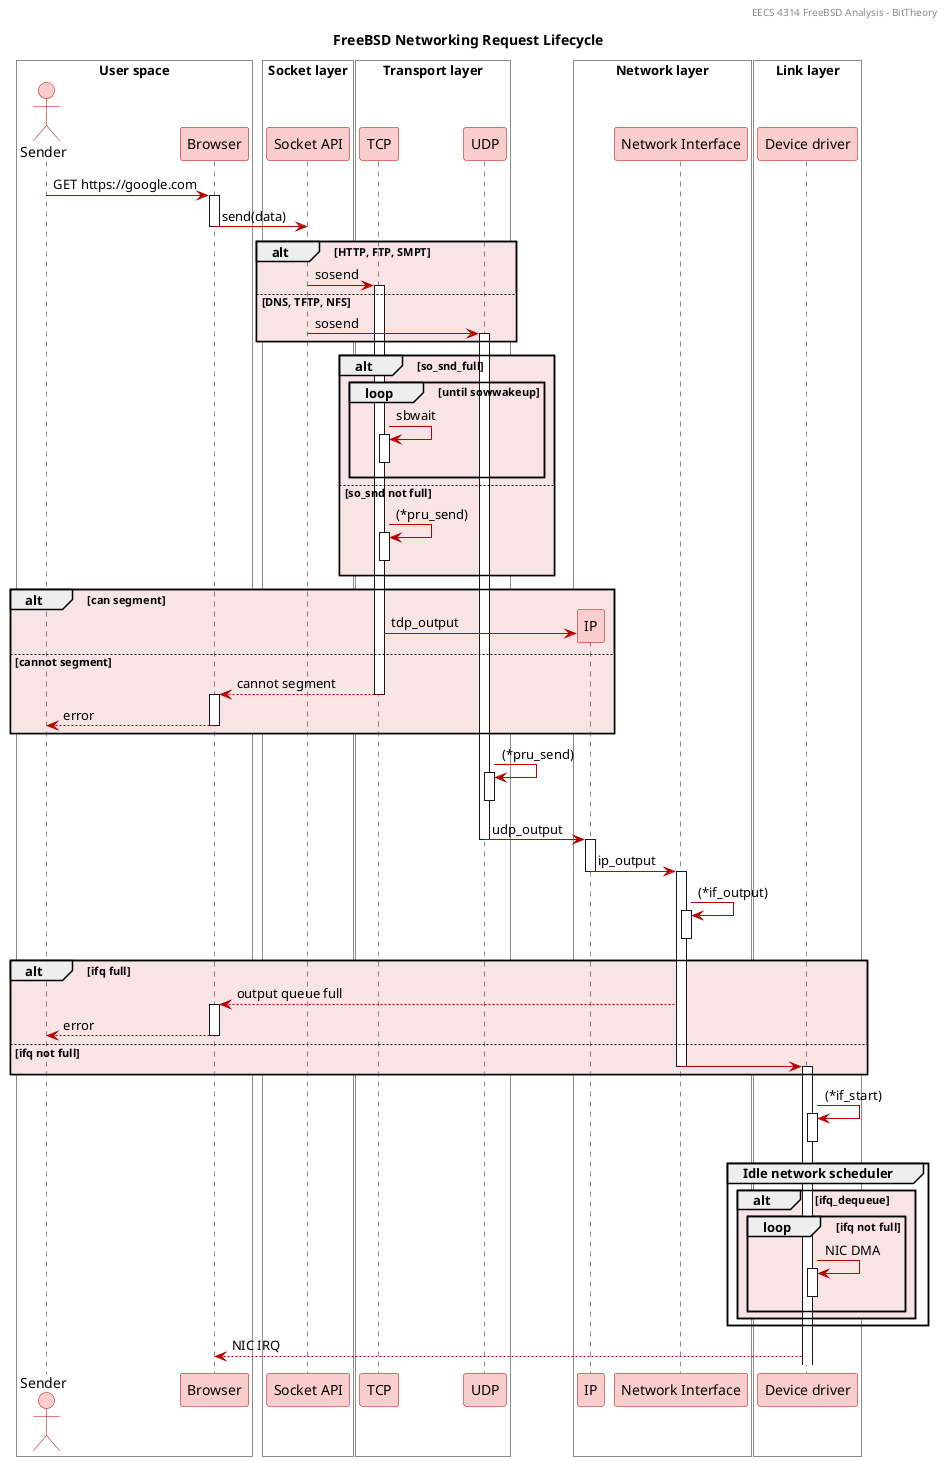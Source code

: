 @startuml
title FreeBSD Networking Request Lifecycle 
header EECS 4314 FreeBSD Analysis - BitTheory

skinparam {
	ArrowColor #B70000

	ActorBackgroundColor #F8CDCC
	ActorBorderColor #B70000

	NoteBackgroundColor #F8CDCC
	NoteBorderColor #B70000

	ParticipantBackgroundColor #F8CDCC
	ParticipantBorderColor #B70000

	NoteBackgroundColor #F8CDCC
	NoteBorderColor #B70000

	DatabaseBackgroundColor #F8CDCC
	DatabaseBorderColor #B70000
}

box "User space" #ffffff
Actor Sender as s
participant "Browser" as br

box "Socket layer" #ffffff
participant "Socket API" as sas
end box
end box

box "Transport layer" #ffffff
participant TCP
participant UDP
end box

box "Network layer" #ffffff
participant IP
participant "Network Interface" as ni
end box

box "Link layer" #ffffff
participant "Device driver" as dd
end box

s -> br : GET https://google.com
activate br
br -> sas : send(data)
deactivate br

alt #F8E4E4 HTTP, FTP, SMPT
  sas -> TCP : sosend
  activate TCP
else DNS, TFTP, NFS
  sas -> UDP : sosend
  activate UDP
end

alt #F8E4E4 so_snd_full
  loop #F8E4E4 until sowwakeup
    TCP -> TCP : sbwait   
    activate TCP
    deactivate TCP
  end 
else so_snd not full
  TCP -> TCP : (*pru_send)
  activate TCP
  deactivate TCP
end

alt #F8E4E4 can segment
  TCP -> IP **: tdp_output
else cannot segment
  TCP --> br : cannot segment
  deactivate TCP
  activate br
  br --> s : error
  deactivate br
end

UDP -> UDP : (*pru_send)
activate UDP
deactivate UDP
UDP -> IP : udp_output
deactivate UDP
activate IP

IP -> ni : ip_output
deactivate IP
activate ni

ni -> ni : (*if_output)
activate ni
deactivate ni

alt #F8E4E4 ifq full
  ni --> br : output queue full
  activate br
  br --> s : error
  deactivate br
else ifq not full
  ni -> dd
  deactivate IP
  deactivate ni
  activate dd
end

dd -> dd : (*if_start)
activate dd
deactivate dd

group Idle network scheduler
  alt #F8E4E4 ifq_dequeue
    loop #F8E4E4 ifq not full
      dd -> dd : NIC DMA
      activate dd
      deactivate dd
    end
  end 
end
dd --> br : NIC IRQ
@enduml